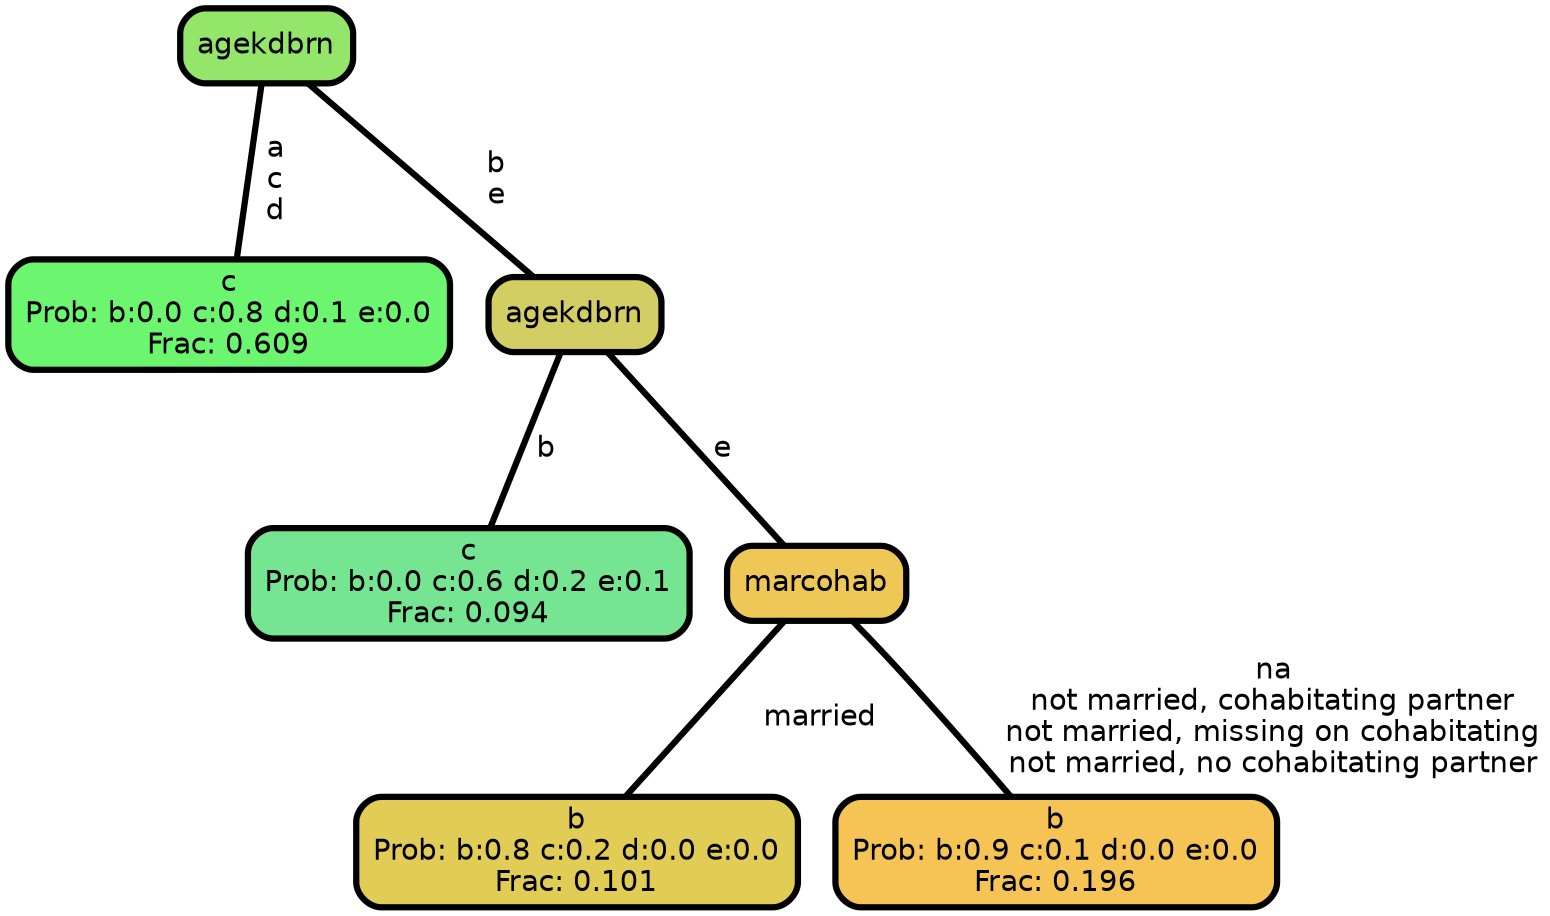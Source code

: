 graph Tree {
node [shape=box, style="filled, rounded",color="black",penwidth="3",fontcolor="black",                 fontname=helvetica] ;
graph [ranksep="0 equally", splines=straight,                 bgcolor=transparent, dpi=200] ;
edge [fontname=helvetica, color=black] ;
0 [label="c
Prob: b:0.0 c:0.8 d:0.1 e:0.0
Frac: 0.609", fillcolor="#6cf670"] ;
1 [label="agekdbrn", fillcolor="#94e66b"] ;
2 [label="c
Prob: b:0.0 c:0.6 d:0.2 e:0.1
Frac: 0.094", fillcolor="#76e592"] ;
3 [label="agekdbrn", fillcolor="#d2ce64"] ;
4 [label="b
Prob: b:0.8 c:0.2 d:0.0 e:0.0
Frac: 0.101", fillcolor="#e1cc56"] ;
5 [label="marcohab", fillcolor="#eec756"] ;
6 [label="b
Prob: b:0.9 c:0.1 d:0.0 e:0.0
Frac: 0.196", fillcolor="#f5c455"] ;
1 -- 0 [label=" a\n c\n d",penwidth=3] ;
1 -- 3 [label=" b\n e",penwidth=3] ;
3 -- 2 [label=" b",penwidth=3] ;
3 -- 5 [label=" e",penwidth=3] ;
5 -- 4 [label=" married",penwidth=3] ;
5 -- 6 [label=" na\n not married, cohabitating partner\n not married, missing on cohabitating\n not married, no cohabitating partner",penwidth=3] ;
{rank = same;}}